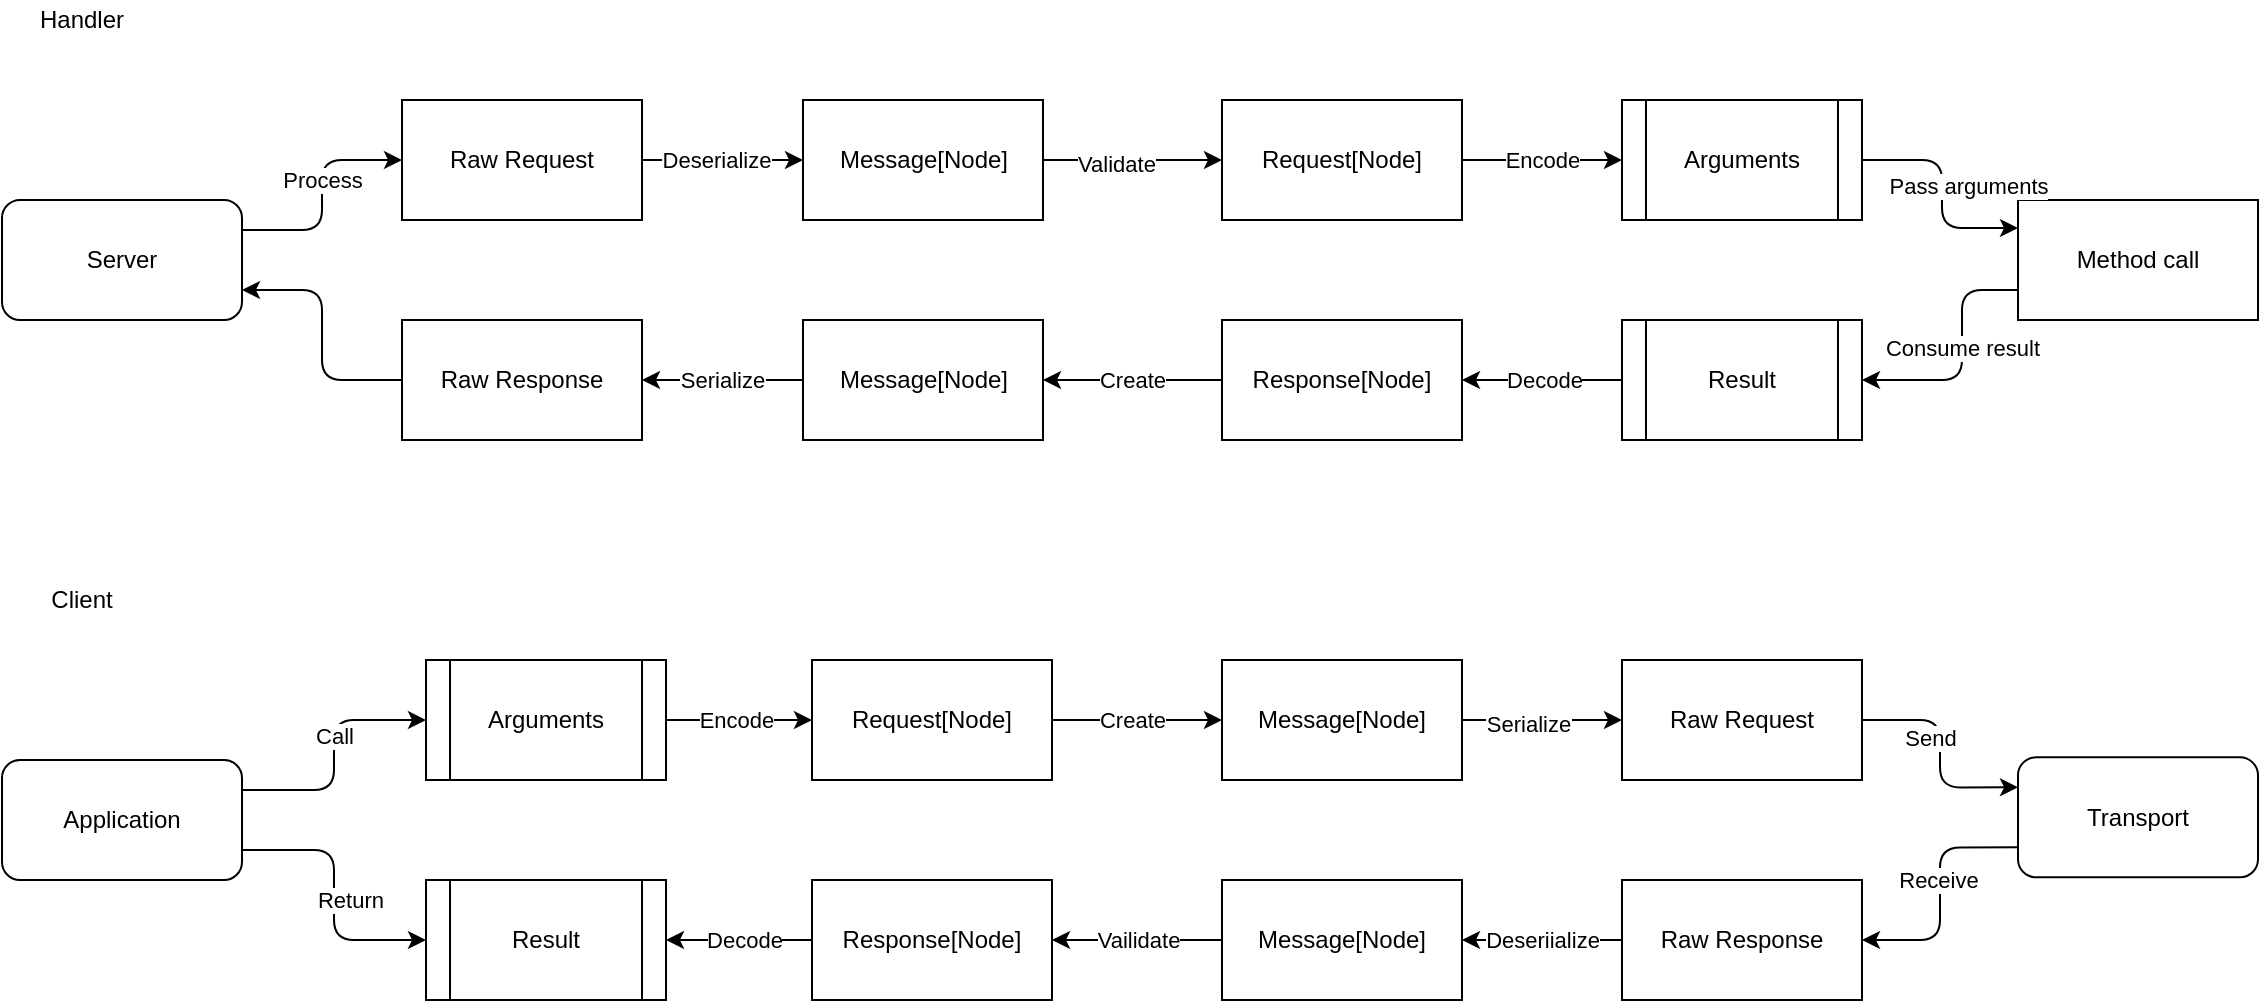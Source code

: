 <mxfile version="14.6.13" type="device"><diagram id="qKSFpN21pJRUlrfA1u3k" name="Page-1"><mxGraphModel dx="1185" dy="693" grid="1" gridSize="10" guides="1" tooltips="1" connect="1" arrows="1" fold="1" page="1" pageScale="1" pageWidth="850" pageHeight="1100" math="0" shadow="0"><root><mxCell id="0"/><mxCell id="1" parent="0"/><mxCell id="z3uhH6bzyVdFKW0qSFFe-6" style="edgeStyle=orthogonalEdgeStyle;rounded=0;orthogonalLoop=1;jettySize=auto;html=1;exitX=1;exitY=0.5;exitDx=0;exitDy=0;entryX=0;entryY=0.5;entryDx=0;entryDy=0;" edge="1" parent="1" source="z3uhH6bzyVdFKW0qSFFe-1" target="z3uhH6bzyVdFKW0qSFFe-2"><mxGeometry relative="1" as="geometry"/></mxCell><mxCell id="z3uhH6bzyVdFKW0qSFFe-9" value="Deserialize" style="edgeLabel;html=1;align=center;verticalAlign=middle;resizable=0;points=[];" vertex="1" connectable="0" parent="z3uhH6bzyVdFKW0qSFFe-6"><mxGeometry x="0.183" y="1" relative="1" as="geometry"><mxPoint x="-11" y="1" as="offset"/></mxGeometry></mxCell><mxCell id="z3uhH6bzyVdFKW0qSFFe-1" value="Raw Request" style="rounded=0;whiteSpace=wrap;html=1;" vertex="1" parent="1"><mxGeometry x="220" y="130" width="120" height="60" as="geometry"/></mxCell><mxCell id="z3uhH6bzyVdFKW0qSFFe-8" style="edgeStyle=orthogonalEdgeStyle;rounded=0;orthogonalLoop=1;jettySize=auto;html=1;exitX=1;exitY=0.5;exitDx=0;exitDy=0;entryX=0;entryY=0.5;entryDx=0;entryDy=0;" edge="1" parent="1" source="z3uhH6bzyVdFKW0qSFFe-2" target="z3uhH6bzyVdFKW0qSFFe-3"><mxGeometry relative="1" as="geometry"/></mxCell><mxCell id="z3uhH6bzyVdFKW0qSFFe-10" value="Validate" style="edgeLabel;html=1;align=center;verticalAlign=middle;resizable=0;points=[];" vertex="1" connectable="0" parent="z3uhH6bzyVdFKW0qSFFe-8"><mxGeometry x="-0.183" y="-2" relative="1" as="geometry"><mxPoint as="offset"/></mxGeometry></mxCell><mxCell id="z3uhH6bzyVdFKW0qSFFe-2" value="Message[Node]" style="rounded=0;whiteSpace=wrap;html=1;" vertex="1" parent="1"><mxGeometry x="420.5" y="130" width="120" height="60" as="geometry"/></mxCell><mxCell id="z3uhH6bzyVdFKW0qSFFe-72" style="edgeStyle=orthogonalEdgeStyle;rounded=1;orthogonalLoop=1;jettySize=auto;html=1;exitX=1;exitY=0.5;exitDx=0;exitDy=0;" edge="1" parent="1" source="z3uhH6bzyVdFKW0qSFFe-3" target="z3uhH6bzyVdFKW0qSFFe-69"><mxGeometry relative="1" as="geometry"/></mxCell><mxCell id="z3uhH6bzyVdFKW0qSFFe-74" value="Encode" style="edgeLabel;html=1;align=center;verticalAlign=middle;resizable=0;points=[];" vertex="1" connectable="0" parent="z3uhH6bzyVdFKW0qSFFe-72"><mxGeometry x="0.294" y="-2" relative="1" as="geometry"><mxPoint x="-12" y="-2" as="offset"/></mxGeometry></mxCell><mxCell id="z3uhH6bzyVdFKW0qSFFe-3" value="Request[Node]" style="rounded=0;whiteSpace=wrap;html=1;" vertex="1" parent="1"><mxGeometry x="630" y="130" width="120" height="60" as="geometry"/></mxCell><mxCell id="z3uhH6bzyVdFKW0qSFFe-55" style="edgeStyle=orthogonalEdgeStyle;rounded=1;orthogonalLoop=1;jettySize=auto;html=1;exitX=0;exitY=0.5;exitDx=0;exitDy=0;entryX=1;entryY=0.75;entryDx=0;entryDy=0;" edge="1" parent="1" source="z3uhH6bzyVdFKW0qSFFe-14" target="z3uhH6bzyVdFKW0qSFFe-49"><mxGeometry relative="1" as="geometry"/></mxCell><mxCell id="z3uhH6bzyVdFKW0qSFFe-14" value="Raw Response" style="rounded=0;whiteSpace=wrap;html=1;" vertex="1" parent="1"><mxGeometry x="220" y="240" width="120" height="60" as="geometry"/></mxCell><mxCell id="z3uhH6bzyVdFKW0qSFFe-17" value="Message[Node]" style="rounded=0;whiteSpace=wrap;html=1;" vertex="1" parent="1"><mxGeometry x="420.5" y="240" width="120" height="60" as="geometry"/></mxCell><mxCell id="z3uhH6bzyVdFKW0qSFFe-18" value="Response[Node]" style="rounded=0;whiteSpace=wrap;html=1;" vertex="1" parent="1"><mxGeometry x="630" y="240" width="120" height="60" as="geometry"/></mxCell><mxCell id="z3uhH6bzyVdFKW0qSFFe-19" value="Method call" style="rounded=0;whiteSpace=wrap;html=1;" vertex="1" parent="1"><mxGeometry x="1028" y="180" width="120" height="60" as="geometry"/></mxCell><mxCell id="z3uhH6bzyVdFKW0qSFFe-20" value="" style="endArrow=classic;html=1;exitX=1;exitY=0.5;exitDx=0;exitDy=0;edgeStyle=orthogonalEdgeStyle;" edge="1" parent="1" source="z3uhH6bzyVdFKW0qSFFe-69" target="z3uhH6bzyVdFKW0qSFFe-19"><mxGeometry width="50" height="50" relative="1" as="geometry"><mxPoint x="506.17" y="440" as="sourcePoint"/><mxPoint x="980" y="200" as="targetPoint"/><Array as="points"><mxPoint x="990" y="160"/><mxPoint x="990" y="194"/></Array></mxGeometry></mxCell><mxCell id="z3uhH6bzyVdFKW0qSFFe-25" value="Pass arguments" style="edgeLabel;html=1;align=center;verticalAlign=middle;resizable=0;points=[];" vertex="1" connectable="0" parent="z3uhH6bzyVdFKW0qSFFe-20"><mxGeometry x="-0.221" y="-1" relative="1" as="geometry"><mxPoint x="14" y="9" as="offset"/></mxGeometry></mxCell><mxCell id="z3uhH6bzyVdFKW0qSFFe-21" value="" style="endArrow=classic;html=1;exitX=0;exitY=0.75;exitDx=0;exitDy=0;edgeStyle=orthogonalEdgeStyle;entryX=1;entryY=0.5;entryDx=0;entryDy=0;" edge="1" parent="1" source="z3uhH6bzyVdFKW0qSFFe-19" target="z3uhH6bzyVdFKW0qSFFe-70"><mxGeometry width="50" height="50" relative="1" as="geometry"><mxPoint x="636.17" y="430" as="sourcePoint"/><mxPoint x="796.17" y="280" as="targetPoint"/><Array as="points"><mxPoint x="1000" y="225"/><mxPoint x="1000" y="270"/></Array></mxGeometry></mxCell><mxCell id="z3uhH6bzyVdFKW0qSFFe-26" value="Consume result" style="edgeLabel;html=1;align=center;verticalAlign=middle;resizable=0;points=[];" vertex="1" connectable="0" parent="z3uhH6bzyVdFKW0qSFFe-21"><mxGeometry x="-0.395" y="-3" relative="1" as="geometry"><mxPoint x="3" y="20" as="offset"/></mxGeometry></mxCell><mxCell id="z3uhH6bzyVdFKW0qSFFe-22" value="Create" style="endArrow=classic;html=1;entryX=1;entryY=0.5;entryDx=0;entryDy=0;exitX=0;exitY=0.5;exitDx=0;exitDy=0;" edge="1" parent="1" source="z3uhH6bzyVdFKW0qSFFe-18" target="z3uhH6bzyVdFKW0qSFFe-17"><mxGeometry width="50" height="50" relative="1" as="geometry"><mxPoint x="550.5" y="490" as="sourcePoint"/><mxPoint x="600.5" y="440" as="targetPoint"/></mxGeometry></mxCell><mxCell id="z3uhH6bzyVdFKW0qSFFe-23" value="Serialize" style="endArrow=classic;html=1;entryX=1;entryY=0.5;entryDx=0;entryDy=0;exitX=0;exitY=0.5;exitDx=0;exitDy=0;" edge="1" parent="1" source="z3uhH6bzyVdFKW0qSFFe-17" target="z3uhH6bzyVdFKW0qSFFe-14"><mxGeometry width="50" height="50" relative="1" as="geometry"><mxPoint x="440" y="410" as="sourcePoint"/><mxPoint x="490" y="360" as="targetPoint"/></mxGeometry></mxCell><mxCell id="z3uhH6bzyVdFKW0qSFFe-27" value="Handler" style="text;html=1;strokeColor=none;fillColor=none;align=center;verticalAlign=middle;whiteSpace=wrap;rounded=0;" vertex="1" parent="1"><mxGeometry x="40" y="80" width="40" height="20" as="geometry"/></mxCell><mxCell id="z3uhH6bzyVdFKW0qSFFe-28" style="edgeStyle=orthogonalEdgeStyle;rounded=0;orthogonalLoop=1;jettySize=auto;html=1;exitX=1;exitY=0.5;exitDx=0;exitDy=0;entryX=0;entryY=0.5;entryDx=0;entryDy=0;" edge="1" parent="1" source="z3uhH6bzyVdFKW0qSFFe-30" target="z3uhH6bzyVdFKW0qSFFe-33"><mxGeometry relative="1" as="geometry"/></mxCell><mxCell id="z3uhH6bzyVdFKW0qSFFe-29" value="Create" style="edgeLabel;html=1;align=center;verticalAlign=middle;resizable=0;points=[];" vertex="1" connectable="0" parent="z3uhH6bzyVdFKW0qSFFe-28"><mxGeometry x="0.183" y="1" relative="1" as="geometry"><mxPoint x="-11" y="1" as="offset"/></mxGeometry></mxCell><mxCell id="z3uhH6bzyVdFKW0qSFFe-30" value="Request[Node]" style="rounded=0;whiteSpace=wrap;html=1;" vertex="1" parent="1"><mxGeometry x="425" y="410" width="120" height="60" as="geometry"/></mxCell><mxCell id="z3uhH6bzyVdFKW0qSFFe-31" style="edgeStyle=orthogonalEdgeStyle;rounded=0;orthogonalLoop=1;jettySize=auto;html=1;exitX=1;exitY=0.5;exitDx=0;exitDy=0;entryX=0;entryY=0.5;entryDx=0;entryDy=0;" edge="1" parent="1" source="z3uhH6bzyVdFKW0qSFFe-33" target="z3uhH6bzyVdFKW0qSFFe-34"><mxGeometry relative="1" as="geometry"/></mxCell><mxCell id="z3uhH6bzyVdFKW0qSFFe-32" value="Serialize" style="edgeLabel;html=1;align=center;verticalAlign=middle;resizable=0;points=[];" vertex="1" connectable="0" parent="z3uhH6bzyVdFKW0qSFFe-31"><mxGeometry x="-0.183" y="-2" relative="1" as="geometry"><mxPoint as="offset"/></mxGeometry></mxCell><mxCell id="z3uhH6bzyVdFKW0qSFFe-33" value="Message[Node]" style="rounded=0;whiteSpace=wrap;html=1;" vertex="1" parent="1"><mxGeometry x="630.0" y="410" width="120" height="60" as="geometry"/></mxCell><mxCell id="z3uhH6bzyVdFKW0qSFFe-64" style="edgeStyle=orthogonalEdgeStyle;rounded=1;orthogonalLoop=1;jettySize=auto;html=1;exitX=1;exitY=0.5;exitDx=0;exitDy=0;entryX=0;entryY=0.25;entryDx=0;entryDy=0;" edge="1" parent="1" source="z3uhH6bzyVdFKW0qSFFe-34" target="z3uhH6bzyVdFKW0qSFFe-63"><mxGeometry relative="1" as="geometry"/></mxCell><mxCell id="z3uhH6bzyVdFKW0qSFFe-66" value="Send" style="edgeLabel;html=1;align=center;verticalAlign=middle;resizable=0;points=[];" vertex="1" connectable="0" parent="z3uhH6bzyVdFKW0qSFFe-64"><mxGeometry x="0.457" relative="1" as="geometry"><mxPoint x="-14" y="-25" as="offset"/></mxGeometry></mxCell><mxCell id="z3uhH6bzyVdFKW0qSFFe-34" value="Raw Request" style="rounded=0;whiteSpace=wrap;html=1;" vertex="1" parent="1"><mxGeometry x="830" y="410" width="120" height="60" as="geometry"/></mxCell><mxCell id="z3uhH6bzyVdFKW0qSFFe-80" style="edgeStyle=orthogonalEdgeStyle;rounded=1;orthogonalLoop=1;jettySize=auto;html=1;exitX=0;exitY=0.5;exitDx=0;exitDy=0;entryX=1;entryY=0.5;entryDx=0;entryDy=0;" edge="1" parent="1" source="z3uhH6bzyVdFKW0qSFFe-35" target="z3uhH6bzyVdFKW0qSFFe-78"><mxGeometry relative="1" as="geometry"/></mxCell><mxCell id="z3uhH6bzyVdFKW0qSFFe-82" value="Decode" style="edgeLabel;html=1;align=center;verticalAlign=middle;resizable=0;points=[];" vertex="1" connectable="0" parent="z3uhH6bzyVdFKW0qSFFe-80"><mxGeometry x="-0.252" y="-2" relative="1" as="geometry"><mxPoint x="-7" y="2" as="offset"/></mxGeometry></mxCell><mxCell id="z3uhH6bzyVdFKW0qSFFe-35" value="Response[Node]" style="rounded=0;whiteSpace=wrap;html=1;" vertex="1" parent="1"><mxGeometry x="425" y="520" width="120" height="60" as="geometry"/></mxCell><mxCell id="z3uhH6bzyVdFKW0qSFFe-36" value="Message[Node]" style="rounded=0;whiteSpace=wrap;html=1;" vertex="1" parent="1"><mxGeometry x="630.0" y="520" width="120" height="60" as="geometry"/></mxCell><mxCell id="z3uhH6bzyVdFKW0qSFFe-37" value="Raw Response" style="rounded=0;whiteSpace=wrap;html=1;" vertex="1" parent="1"><mxGeometry x="830" y="520" width="120" height="60" as="geometry"/></mxCell><mxCell id="z3uhH6bzyVdFKW0qSFFe-43" value="Deseriialize" style="endArrow=classic;html=1;entryX=1;entryY=0.5;entryDx=0;entryDy=0;exitX=0;exitY=0.5;exitDx=0;exitDy=0;" edge="1" parent="1" source="z3uhH6bzyVdFKW0qSFFe-37" target="z3uhH6bzyVdFKW0qSFFe-36"><mxGeometry width="50" height="50" relative="1" as="geometry"><mxPoint x="726.17" y="770" as="sourcePoint"/><mxPoint x="776.17" y="720" as="targetPoint"/></mxGeometry></mxCell><mxCell id="z3uhH6bzyVdFKW0qSFFe-44" value="Vailidate" style="endArrow=classic;html=1;entryX=1;entryY=0.5;entryDx=0;entryDy=0;exitX=0;exitY=0.5;exitDx=0;exitDy=0;" edge="1" parent="1" source="z3uhH6bzyVdFKW0qSFFe-36" target="z3uhH6bzyVdFKW0qSFFe-35"><mxGeometry width="50" height="50" relative="1" as="geometry"><mxPoint x="640" y="690" as="sourcePoint"/><mxPoint x="690" y="640" as="targetPoint"/></mxGeometry></mxCell><mxCell id="z3uhH6bzyVdFKW0qSFFe-45" value="Client" style="text;html=1;strokeColor=none;fillColor=none;align=center;verticalAlign=middle;whiteSpace=wrap;rounded=0;" vertex="1" parent="1"><mxGeometry x="40" y="370" width="40" height="20" as="geometry"/></mxCell><mxCell id="z3uhH6bzyVdFKW0qSFFe-56" style="edgeStyle=orthogonalEdgeStyle;rounded=1;orthogonalLoop=1;jettySize=auto;html=1;exitX=1;exitY=0.25;exitDx=0;exitDy=0;" edge="1" parent="1" source="z3uhH6bzyVdFKW0qSFFe-49" target="z3uhH6bzyVdFKW0qSFFe-1"><mxGeometry relative="1" as="geometry"/></mxCell><mxCell id="z3uhH6bzyVdFKW0qSFFe-58" value="Process" style="edgeLabel;html=1;align=center;verticalAlign=middle;resizable=0;points=[];" vertex="1" connectable="0" parent="z3uhH6bzyVdFKW0qSFFe-56"><mxGeometry x="0.407" relative="1" as="geometry"><mxPoint x="-6" y="10" as="offset"/></mxGeometry></mxCell><mxCell id="z3uhH6bzyVdFKW0qSFFe-49" value="Server" style="rounded=1;whiteSpace=wrap;html=1;" vertex="1" parent="1"><mxGeometry x="20" y="180" width="120" height="60" as="geometry"/></mxCell><mxCell id="z3uhH6bzyVdFKW0qSFFe-59" style="edgeStyle=orthogonalEdgeStyle;rounded=1;orthogonalLoop=1;jettySize=auto;html=1;exitX=1;exitY=0.25;exitDx=0;exitDy=0;entryX=0;entryY=0.5;entryDx=0;entryDy=0;" edge="1" parent="1" source="z3uhH6bzyVdFKW0qSFFe-50" target="z3uhH6bzyVdFKW0qSFFe-77"><mxGeometry relative="1" as="geometry"/></mxCell><mxCell id="z3uhH6bzyVdFKW0qSFFe-61" value="Call" style="edgeLabel;html=1;align=center;verticalAlign=middle;resizable=0;points=[];" vertex="1" connectable="0" parent="z3uhH6bzyVdFKW0qSFFe-59"><mxGeometry x="0.149" y="-2" relative="1" as="geometry"><mxPoint x="-2" as="offset"/></mxGeometry></mxCell><mxCell id="z3uhH6bzyVdFKW0qSFFe-60" style="edgeStyle=orthogonalEdgeStyle;rounded=1;orthogonalLoop=1;jettySize=auto;html=1;exitX=1;exitY=0.75;exitDx=0;exitDy=0;" edge="1" parent="1" source="z3uhH6bzyVdFKW0qSFFe-50" target="z3uhH6bzyVdFKW0qSFFe-78"><mxGeometry relative="1" as="geometry"/></mxCell><mxCell id="z3uhH6bzyVdFKW0qSFFe-62" value="Return" style="edgeLabel;html=1;align=center;verticalAlign=middle;resizable=0;points=[];" vertex="1" connectable="0" parent="z3uhH6bzyVdFKW0qSFFe-60"><mxGeometry x="0.501" relative="1" as="geometry"><mxPoint x="-4" y="-20" as="offset"/></mxGeometry></mxCell><mxCell id="z3uhH6bzyVdFKW0qSFFe-50" value="Application" style="rounded=1;whiteSpace=wrap;html=1;" vertex="1" parent="1"><mxGeometry x="20" y="460" width="120" height="60" as="geometry"/></mxCell><mxCell id="z3uhH6bzyVdFKW0qSFFe-65" style="edgeStyle=orthogonalEdgeStyle;rounded=1;orthogonalLoop=1;jettySize=auto;html=1;exitX=0;exitY=0.75;exitDx=0;exitDy=0;entryX=1;entryY=0.5;entryDx=0;entryDy=0;" edge="1" parent="1" source="z3uhH6bzyVdFKW0qSFFe-63" target="z3uhH6bzyVdFKW0qSFFe-37"><mxGeometry relative="1" as="geometry"/></mxCell><mxCell id="z3uhH6bzyVdFKW0qSFFe-68" value="Receive" style="edgeLabel;html=1;align=center;verticalAlign=middle;resizable=0;points=[];" vertex="1" connectable="0" parent="z3uhH6bzyVdFKW0qSFFe-65"><mxGeometry x="0.079" y="-1" relative="1" as="geometry"><mxPoint y="-12" as="offset"/></mxGeometry></mxCell><mxCell id="z3uhH6bzyVdFKW0qSFFe-63" value="Transport" style="rounded=1;whiteSpace=wrap;html=1;" vertex="1" parent="1"><mxGeometry x="1028" y="458.67" width="120" height="60" as="geometry"/></mxCell><mxCell id="z3uhH6bzyVdFKW0qSFFe-69" value="Arguments" style="shape=process;whiteSpace=wrap;html=1;backgroundOutline=1;" vertex="1" parent="1"><mxGeometry x="830" y="130" width="120" height="60" as="geometry"/></mxCell><mxCell id="z3uhH6bzyVdFKW0qSFFe-73" style="edgeStyle=orthogonalEdgeStyle;rounded=1;orthogonalLoop=1;jettySize=auto;html=1;exitX=0;exitY=0.5;exitDx=0;exitDy=0;entryX=1;entryY=0.5;entryDx=0;entryDy=0;" edge="1" parent="1" source="z3uhH6bzyVdFKW0qSFFe-70" target="z3uhH6bzyVdFKW0qSFFe-18"><mxGeometry relative="1" as="geometry"/></mxCell><mxCell id="z3uhH6bzyVdFKW0qSFFe-76" value="Decode" style="edgeLabel;html=1;align=center;verticalAlign=middle;resizable=0;points=[];" vertex="1" connectable="0" parent="z3uhH6bzyVdFKW0qSFFe-73"><mxGeometry x="0.292" y="-1" relative="1" as="geometry"><mxPoint x="12" y="1" as="offset"/></mxGeometry></mxCell><mxCell id="z3uhH6bzyVdFKW0qSFFe-70" value="Result" style="shape=process;whiteSpace=wrap;html=1;backgroundOutline=1;" vertex="1" parent="1"><mxGeometry x="830" y="240" width="120" height="60" as="geometry"/></mxCell><mxCell id="z3uhH6bzyVdFKW0qSFFe-79" style="edgeStyle=orthogonalEdgeStyle;rounded=1;orthogonalLoop=1;jettySize=auto;html=1;exitX=1;exitY=0.5;exitDx=0;exitDy=0;entryX=0;entryY=0.5;entryDx=0;entryDy=0;" edge="1" parent="1" source="z3uhH6bzyVdFKW0qSFFe-77" target="z3uhH6bzyVdFKW0qSFFe-30"><mxGeometry relative="1" as="geometry"/></mxCell><mxCell id="z3uhH6bzyVdFKW0qSFFe-81" value="Encode" style="edgeLabel;html=1;align=center;verticalAlign=middle;resizable=0;points=[];" vertex="1" connectable="0" parent="z3uhH6bzyVdFKW0qSFFe-79"><mxGeometry x="-0.268" relative="1" as="geometry"><mxPoint x="8" as="offset"/></mxGeometry></mxCell><mxCell id="z3uhH6bzyVdFKW0qSFFe-77" value="Arguments" style="shape=process;whiteSpace=wrap;html=1;backgroundOutline=1;" vertex="1" parent="1"><mxGeometry x="232" y="410" width="120" height="60" as="geometry"/></mxCell><mxCell id="z3uhH6bzyVdFKW0qSFFe-78" value="Result" style="shape=process;whiteSpace=wrap;html=1;backgroundOutline=1;" vertex="1" parent="1"><mxGeometry x="232" y="520" width="120" height="60" as="geometry"/></mxCell></root></mxGraphModel></diagram></mxfile>